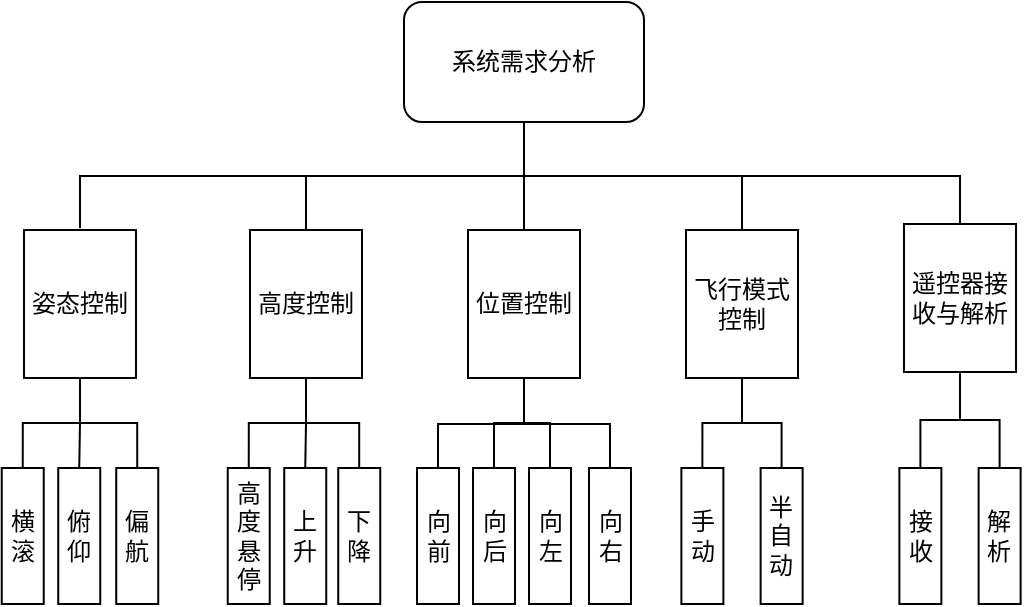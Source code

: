 <mxfile version="21.2.9" type="github">
  <diagram name="第 1 页" id="zI3zzHbirQR_0YygfHKY">
    <mxGraphModel dx="1235" dy="636" grid="0" gridSize="10" guides="1" tooltips="1" connect="1" arrows="1" fold="1" page="1" pageScale="1" pageWidth="827" pageHeight="1169" math="0" shadow="0">
      <root>
        <mxCell id="0" />
        <mxCell id="1" parent="0" />
        <mxCell id="9Cl7Lrw44s-Ht8L7vPW0-10" value="" style="edgeStyle=orthogonalEdgeStyle;rounded=0;orthogonalLoop=1;jettySize=auto;html=1;endArrow=none;endFill=0;" edge="1" parent="1" source="9Cl7Lrw44s-Ht8L7vPW0-2" target="9Cl7Lrw44s-Ht8L7vPW0-6">
          <mxGeometry relative="1" as="geometry" />
        </mxCell>
        <mxCell id="9Cl7Lrw44s-Ht8L7vPW0-11" style="edgeStyle=orthogonalEdgeStyle;rounded=0;orthogonalLoop=1;jettySize=auto;html=1;entryX=0.5;entryY=0;entryDx=0;entryDy=0;endArrow=none;endFill=0;" edge="1" parent="1" source="9Cl7Lrw44s-Ht8L7vPW0-2" target="9Cl7Lrw44s-Ht8L7vPW0-5">
          <mxGeometry relative="1" as="geometry">
            <Array as="points">
              <mxPoint x="427" y="201" />
              <mxPoint x="318" y="201" />
            </Array>
          </mxGeometry>
        </mxCell>
        <mxCell id="9Cl7Lrw44s-Ht8L7vPW0-12" style="edgeStyle=orthogonalEdgeStyle;rounded=0;orthogonalLoop=1;jettySize=auto;html=1;endArrow=none;endFill=0;" edge="1" parent="1">
          <mxGeometry relative="1" as="geometry">
            <mxPoint x="427.0" y="173" as="sourcePoint" />
            <mxPoint x="205" y="227" as="targetPoint" />
            <Array as="points">
              <mxPoint x="427" y="201" />
              <mxPoint x="205" y="201" />
            </Array>
          </mxGeometry>
        </mxCell>
        <mxCell id="9Cl7Lrw44s-Ht8L7vPW0-13" style="edgeStyle=orthogonalEdgeStyle;rounded=0;orthogonalLoop=1;jettySize=auto;html=1;endArrow=none;endFill=0;" edge="1" parent="1">
          <mxGeometry relative="1" as="geometry">
            <mxPoint x="427.0" y="174" as="sourcePoint" />
            <mxPoint x="536" y="228" as="targetPoint" />
            <Array as="points">
              <mxPoint x="427" y="201" />
              <mxPoint x="536" y="201" />
            </Array>
          </mxGeometry>
        </mxCell>
        <mxCell id="9Cl7Lrw44s-Ht8L7vPW0-14" style="edgeStyle=orthogonalEdgeStyle;rounded=0;orthogonalLoop=1;jettySize=auto;html=1;entryX=0.5;entryY=0;entryDx=0;entryDy=0;endArrow=none;endFill=0;" edge="1" parent="1">
          <mxGeometry relative="1" as="geometry">
            <mxPoint x="427.0" y="171" as="sourcePoint" />
            <mxPoint x="645.0" y="225" as="targetPoint" />
            <Array as="points">
              <mxPoint x="427" y="201" />
              <mxPoint x="645" y="201" />
            </Array>
          </mxGeometry>
        </mxCell>
        <mxCell id="9Cl7Lrw44s-Ht8L7vPW0-2" value="系统需求分析" style="rounded=1;whiteSpace=wrap;html=1;" vertex="1" parent="1">
          <mxGeometry x="367" y="114" width="120" height="60" as="geometry" />
        </mxCell>
        <mxCell id="9Cl7Lrw44s-Ht8L7vPW0-34" style="edgeStyle=orthogonalEdgeStyle;rounded=0;orthogonalLoop=1;jettySize=auto;html=1;entryX=0.5;entryY=0;entryDx=0;entryDy=0;endArrow=none;endFill=0;" edge="1" parent="1" source="9Cl7Lrw44s-Ht8L7vPW0-3" target="9Cl7Lrw44s-Ht8L7vPW0-15">
          <mxGeometry relative="1" as="geometry" />
        </mxCell>
        <mxCell id="9Cl7Lrw44s-Ht8L7vPW0-35" style="edgeStyle=orthogonalEdgeStyle;rounded=0;orthogonalLoop=1;jettySize=auto;html=1;entryX=0.5;entryY=0;entryDx=0;entryDy=0;endArrow=none;endFill=0;" edge="1" parent="1" source="9Cl7Lrw44s-Ht8L7vPW0-3" target="9Cl7Lrw44s-Ht8L7vPW0-19">
          <mxGeometry relative="1" as="geometry" />
        </mxCell>
        <mxCell id="9Cl7Lrw44s-Ht8L7vPW0-36" style="edgeStyle=orthogonalEdgeStyle;rounded=0;orthogonalLoop=1;jettySize=auto;html=1;entryX=0.5;entryY=0;entryDx=0;entryDy=0;endArrow=none;endFill=0;" edge="1" parent="1" source="9Cl7Lrw44s-Ht8L7vPW0-3" target="9Cl7Lrw44s-Ht8L7vPW0-20">
          <mxGeometry relative="1" as="geometry" />
        </mxCell>
        <mxCell id="9Cl7Lrw44s-Ht8L7vPW0-3" value="姿态控制" style="rounded=0;whiteSpace=wrap;html=1;glass=0;shadow=0;" vertex="1" parent="1">
          <mxGeometry x="177" y="228" width="56" height="74" as="geometry" />
        </mxCell>
        <mxCell id="9Cl7Lrw44s-Ht8L7vPW0-37" style="edgeStyle=orthogonalEdgeStyle;rounded=0;orthogonalLoop=1;jettySize=auto;html=1;entryX=0.5;entryY=0;entryDx=0;entryDy=0;endArrow=none;endFill=0;" edge="1" parent="1" source="9Cl7Lrw44s-Ht8L7vPW0-5" target="9Cl7Lrw44s-Ht8L7vPW0-22">
          <mxGeometry relative="1" as="geometry" />
        </mxCell>
        <mxCell id="9Cl7Lrw44s-Ht8L7vPW0-38" style="edgeStyle=orthogonalEdgeStyle;rounded=0;orthogonalLoop=1;jettySize=auto;html=1;entryX=0.5;entryY=0;entryDx=0;entryDy=0;endArrow=none;endFill=0;" edge="1" parent="1" source="9Cl7Lrw44s-Ht8L7vPW0-5" target="9Cl7Lrw44s-Ht8L7vPW0-21">
          <mxGeometry relative="1" as="geometry" />
        </mxCell>
        <mxCell id="9Cl7Lrw44s-Ht8L7vPW0-39" style="edgeStyle=orthogonalEdgeStyle;rounded=0;orthogonalLoop=1;jettySize=auto;html=1;endArrow=none;endFill=0;" edge="1" parent="1" source="9Cl7Lrw44s-Ht8L7vPW0-5" target="9Cl7Lrw44s-Ht8L7vPW0-23">
          <mxGeometry relative="1" as="geometry" />
        </mxCell>
        <mxCell id="9Cl7Lrw44s-Ht8L7vPW0-5" value="高度控制" style="rounded=0;whiteSpace=wrap;html=1;" vertex="1" parent="1">
          <mxGeometry x="290" y="228" width="56" height="74" as="geometry" />
        </mxCell>
        <mxCell id="9Cl7Lrw44s-Ht8L7vPW0-40" style="edgeStyle=orthogonalEdgeStyle;rounded=0;orthogonalLoop=1;jettySize=auto;html=1;entryX=0.5;entryY=0;entryDx=0;entryDy=0;endArrow=none;endFill=0;" edge="1" parent="1" source="9Cl7Lrw44s-Ht8L7vPW0-6" target="9Cl7Lrw44s-Ht8L7vPW0-25">
          <mxGeometry relative="1" as="geometry" />
        </mxCell>
        <mxCell id="9Cl7Lrw44s-Ht8L7vPW0-41" style="edgeStyle=orthogonalEdgeStyle;rounded=0;orthogonalLoop=1;jettySize=auto;html=1;entryX=0.5;entryY=0;entryDx=0;entryDy=0;endArrow=none;endFill=0;" edge="1" parent="1" source="9Cl7Lrw44s-Ht8L7vPW0-6" target="9Cl7Lrw44s-Ht8L7vPW0-26">
          <mxGeometry relative="1" as="geometry" />
        </mxCell>
        <mxCell id="9Cl7Lrw44s-Ht8L7vPW0-42" style="edgeStyle=orthogonalEdgeStyle;rounded=0;orthogonalLoop=1;jettySize=auto;html=1;entryX=0.5;entryY=0;entryDx=0;entryDy=0;endArrow=none;endFill=0;" edge="1" parent="1" source="9Cl7Lrw44s-Ht8L7vPW0-6" target="9Cl7Lrw44s-Ht8L7vPW0-27">
          <mxGeometry relative="1" as="geometry">
            <Array as="points">
              <mxPoint x="427" y="325" />
              <mxPoint x="470" y="325" />
            </Array>
          </mxGeometry>
        </mxCell>
        <mxCell id="9Cl7Lrw44s-Ht8L7vPW0-43" style="edgeStyle=orthogonalEdgeStyle;rounded=0;orthogonalLoop=1;jettySize=auto;html=1;entryX=0.5;entryY=0;entryDx=0;entryDy=0;endArrow=none;endFill=0;" edge="1" parent="1" source="9Cl7Lrw44s-Ht8L7vPW0-6" target="9Cl7Lrw44s-Ht8L7vPW0-24">
          <mxGeometry relative="1" as="geometry">
            <Array as="points">
              <mxPoint x="427" y="325" />
              <mxPoint x="384" y="325" />
            </Array>
          </mxGeometry>
        </mxCell>
        <mxCell id="9Cl7Lrw44s-Ht8L7vPW0-6" value="位置控制" style="rounded=0;whiteSpace=wrap;html=1;" vertex="1" parent="1">
          <mxGeometry x="399" y="228" width="56" height="74" as="geometry" />
        </mxCell>
        <mxCell id="9Cl7Lrw44s-Ht8L7vPW0-47" style="edgeStyle=orthogonalEdgeStyle;rounded=0;orthogonalLoop=1;jettySize=auto;html=1;endArrow=none;endFill=0;" edge="1" parent="1" source="9Cl7Lrw44s-Ht8L7vPW0-7" target="9Cl7Lrw44s-Ht8L7vPW0-31">
          <mxGeometry relative="1" as="geometry" />
        </mxCell>
        <mxCell id="9Cl7Lrw44s-Ht8L7vPW0-48" style="edgeStyle=orthogonalEdgeStyle;rounded=0;orthogonalLoop=1;jettySize=auto;html=1;endArrow=none;endFill=0;" edge="1" parent="1" source="9Cl7Lrw44s-Ht8L7vPW0-7" target="9Cl7Lrw44s-Ht8L7vPW0-32">
          <mxGeometry relative="1" as="geometry" />
        </mxCell>
        <mxCell id="9Cl7Lrw44s-Ht8L7vPW0-7" value="遥控器接收与解析" style="rounded=0;whiteSpace=wrap;html=1;" vertex="1" parent="1">
          <mxGeometry x="617" y="225" width="56" height="74" as="geometry" />
        </mxCell>
        <mxCell id="9Cl7Lrw44s-Ht8L7vPW0-44" style="edgeStyle=orthogonalEdgeStyle;rounded=0;orthogonalLoop=1;jettySize=auto;html=1;entryX=0.5;entryY=0;entryDx=0;entryDy=0;endArrow=none;endFill=0;" edge="1" parent="1" source="9Cl7Lrw44s-Ht8L7vPW0-8" target="9Cl7Lrw44s-Ht8L7vPW0-28">
          <mxGeometry relative="1" as="geometry" />
        </mxCell>
        <mxCell id="9Cl7Lrw44s-Ht8L7vPW0-45" style="edgeStyle=orthogonalEdgeStyle;rounded=0;orthogonalLoop=1;jettySize=auto;html=1;endArrow=none;endFill=0;" edge="1" parent="1" source="9Cl7Lrw44s-Ht8L7vPW0-8" target="9Cl7Lrw44s-Ht8L7vPW0-29">
          <mxGeometry relative="1" as="geometry" />
        </mxCell>
        <mxCell id="9Cl7Lrw44s-Ht8L7vPW0-8" value="飞行模式控制" style="rounded=0;whiteSpace=wrap;html=1;" vertex="1" parent="1">
          <mxGeometry x="508" y="228" width="56" height="74" as="geometry" />
        </mxCell>
        <mxCell id="9Cl7Lrw44s-Ht8L7vPW0-15" value="横滚" style="rounded=0;whiteSpace=wrap;html=1;" vertex="1" parent="1">
          <mxGeometry x="165.87" y="347" width="21" height="68" as="geometry" />
        </mxCell>
        <mxCell id="9Cl7Lrw44s-Ht8L7vPW0-19" value="俯仰" style="rounded=0;whiteSpace=wrap;html=1;" vertex="1" parent="1">
          <mxGeometry x="194.12" y="347" width="21" height="68" as="geometry" />
        </mxCell>
        <mxCell id="9Cl7Lrw44s-Ht8L7vPW0-20" value="偏航" style="rounded=0;whiteSpace=wrap;html=1;" vertex="1" parent="1">
          <mxGeometry x="223.12" y="347" width="21" height="68" as="geometry" />
        </mxCell>
        <mxCell id="9Cl7Lrw44s-Ht8L7vPW0-21" value="高度悬停" style="rounded=0;whiteSpace=wrap;html=1;" vertex="1" parent="1">
          <mxGeometry x="278.87" y="347" width="21" height="68" as="geometry" />
        </mxCell>
        <mxCell id="9Cl7Lrw44s-Ht8L7vPW0-22" value="上升" style="rounded=0;whiteSpace=wrap;html=1;" vertex="1" parent="1">
          <mxGeometry x="307.12" y="347" width="21" height="68" as="geometry" />
        </mxCell>
        <mxCell id="9Cl7Lrw44s-Ht8L7vPW0-23" value="下降" style="rounded=0;whiteSpace=wrap;html=1;" vertex="1" parent="1">
          <mxGeometry x="334.12" y="347" width="21" height="68" as="geometry" />
        </mxCell>
        <mxCell id="9Cl7Lrw44s-Ht8L7vPW0-24" value="向前" style="rounded=0;whiteSpace=wrap;html=1;" vertex="1" parent="1">
          <mxGeometry x="373.5" y="347" width="21" height="68" as="geometry" />
        </mxCell>
        <mxCell id="9Cl7Lrw44s-Ht8L7vPW0-25" value="向后" style="rounded=0;whiteSpace=wrap;html=1;" vertex="1" parent="1">
          <mxGeometry x="401.5" y="347" width="21" height="68" as="geometry" />
        </mxCell>
        <mxCell id="9Cl7Lrw44s-Ht8L7vPW0-26" value="向左" style="rounded=0;whiteSpace=wrap;html=1;" vertex="1" parent="1">
          <mxGeometry x="429.5" y="347" width="21" height="68" as="geometry" />
        </mxCell>
        <mxCell id="9Cl7Lrw44s-Ht8L7vPW0-27" value="向右" style="rounded=0;whiteSpace=wrap;html=1;" vertex="1" parent="1">
          <mxGeometry x="459.5" y="347" width="21" height="68" as="geometry" />
        </mxCell>
        <mxCell id="9Cl7Lrw44s-Ht8L7vPW0-28" value="手动" style="rounded=0;whiteSpace=wrap;html=1;" vertex="1" parent="1">
          <mxGeometry x="505.69" y="347" width="21" height="68" as="geometry" />
        </mxCell>
        <mxCell id="9Cl7Lrw44s-Ht8L7vPW0-29" value="半自动" style="rounded=0;whiteSpace=wrap;html=1;" vertex="1" parent="1">
          <mxGeometry x="545.31" y="347" width="21" height="68" as="geometry" />
        </mxCell>
        <mxCell id="9Cl7Lrw44s-Ht8L7vPW0-31" value="接收" style="rounded=0;whiteSpace=wrap;html=1;" vertex="1" parent="1">
          <mxGeometry x="614.69" y="347" width="21" height="68" as="geometry" />
        </mxCell>
        <mxCell id="9Cl7Lrw44s-Ht8L7vPW0-32" value="解析" style="rounded=0;whiteSpace=wrap;html=1;" vertex="1" parent="1">
          <mxGeometry x="654.31" y="347" width="21" height="68" as="geometry" />
        </mxCell>
      </root>
    </mxGraphModel>
  </diagram>
</mxfile>
